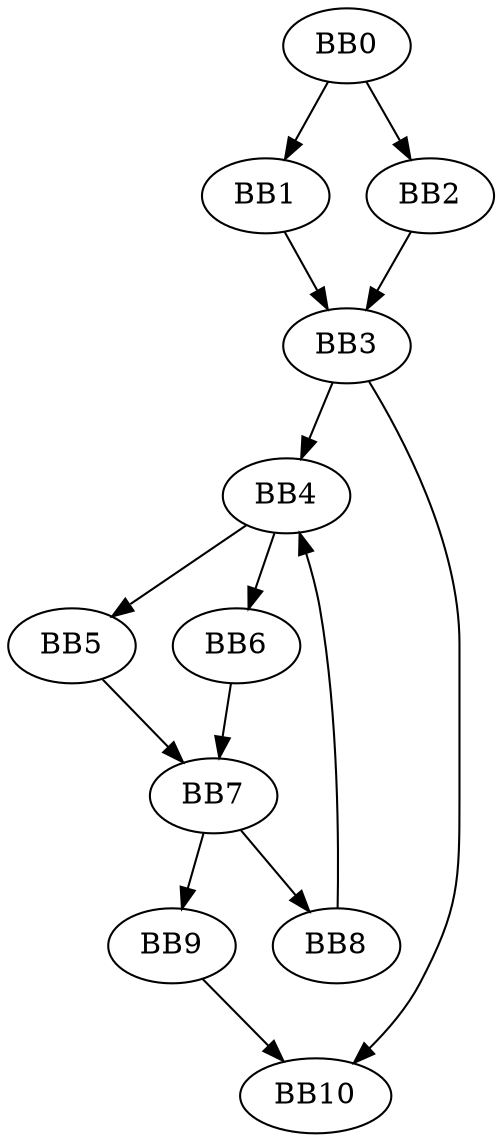 // Control Flow Graph
digraph {
	bb0 [label=BB0]
	bb1 [label=BB1]
	bb2 [label=BB2]
	bb3 [label=BB3]
	bb4 [label=BB4]
	bb5 [label=BB5]
	bb6 [label=BB6]
	bb7 [label=BB7]
	bb8 [label=BB8]
	bb9 [label=BB9]
	bb10 [label=BB10]
	bb0 -> bb2
	bb0 -> bb1
	bb1 -> bb3
	bb2 -> bb3
	bb3 -> bb10
	bb3 -> bb4
	bb4 -> bb6
	bb4 -> bb5
	bb5 -> bb7
	bb6 -> bb7
	bb7 -> bb9
	bb7 -> bb8
	bb8 -> bb4
	bb9 -> bb10
}
